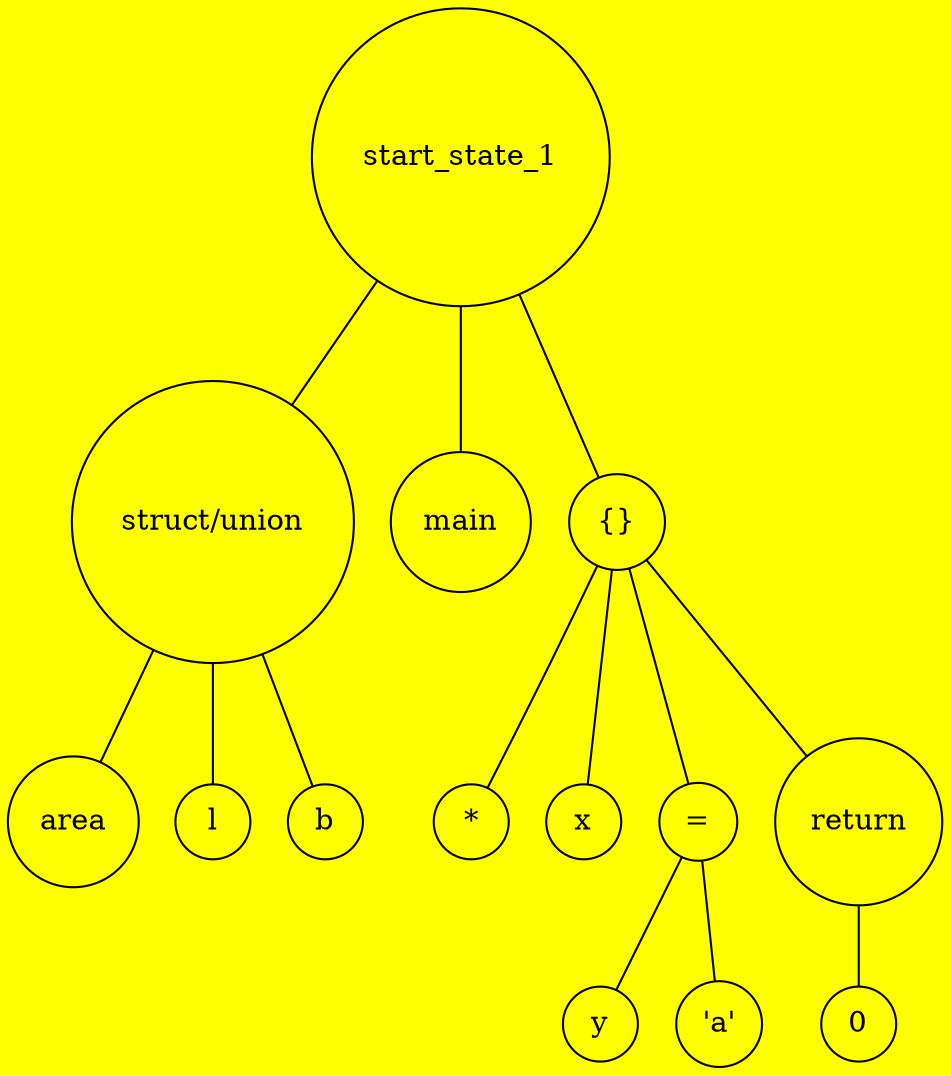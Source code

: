 graph my_graph {
bgcolor=yellow;
0 [label=start_state_1, shape=circle];
1 [label="struct/union", shape=circle];
0 -- 1;
2 [label=area, shape=circle];
1 -- 2;
3 [label=l, shape=circle];
1 -- 3;
4 [label=b, shape=circle];
1 -- 4;
5 [label=main, shape=circle];
0 -- 5;
6 [label="{}", shape=circle];
0 -- 6;
7 [label="*", shape=circle];
6 -- 7;
8 [label=x, shape=circle];
6 -- 8;
9 [label="=", shape=circle];
6 -- 9;
10 [label=y, shape=circle];
9 -- 10;
11 [label="'a'", shape=circle];
9 -- 11;
12 [label=return, shape=circle];
6 -- 12;
13 [label=0, shape=circle];
12 -- 13;
}
